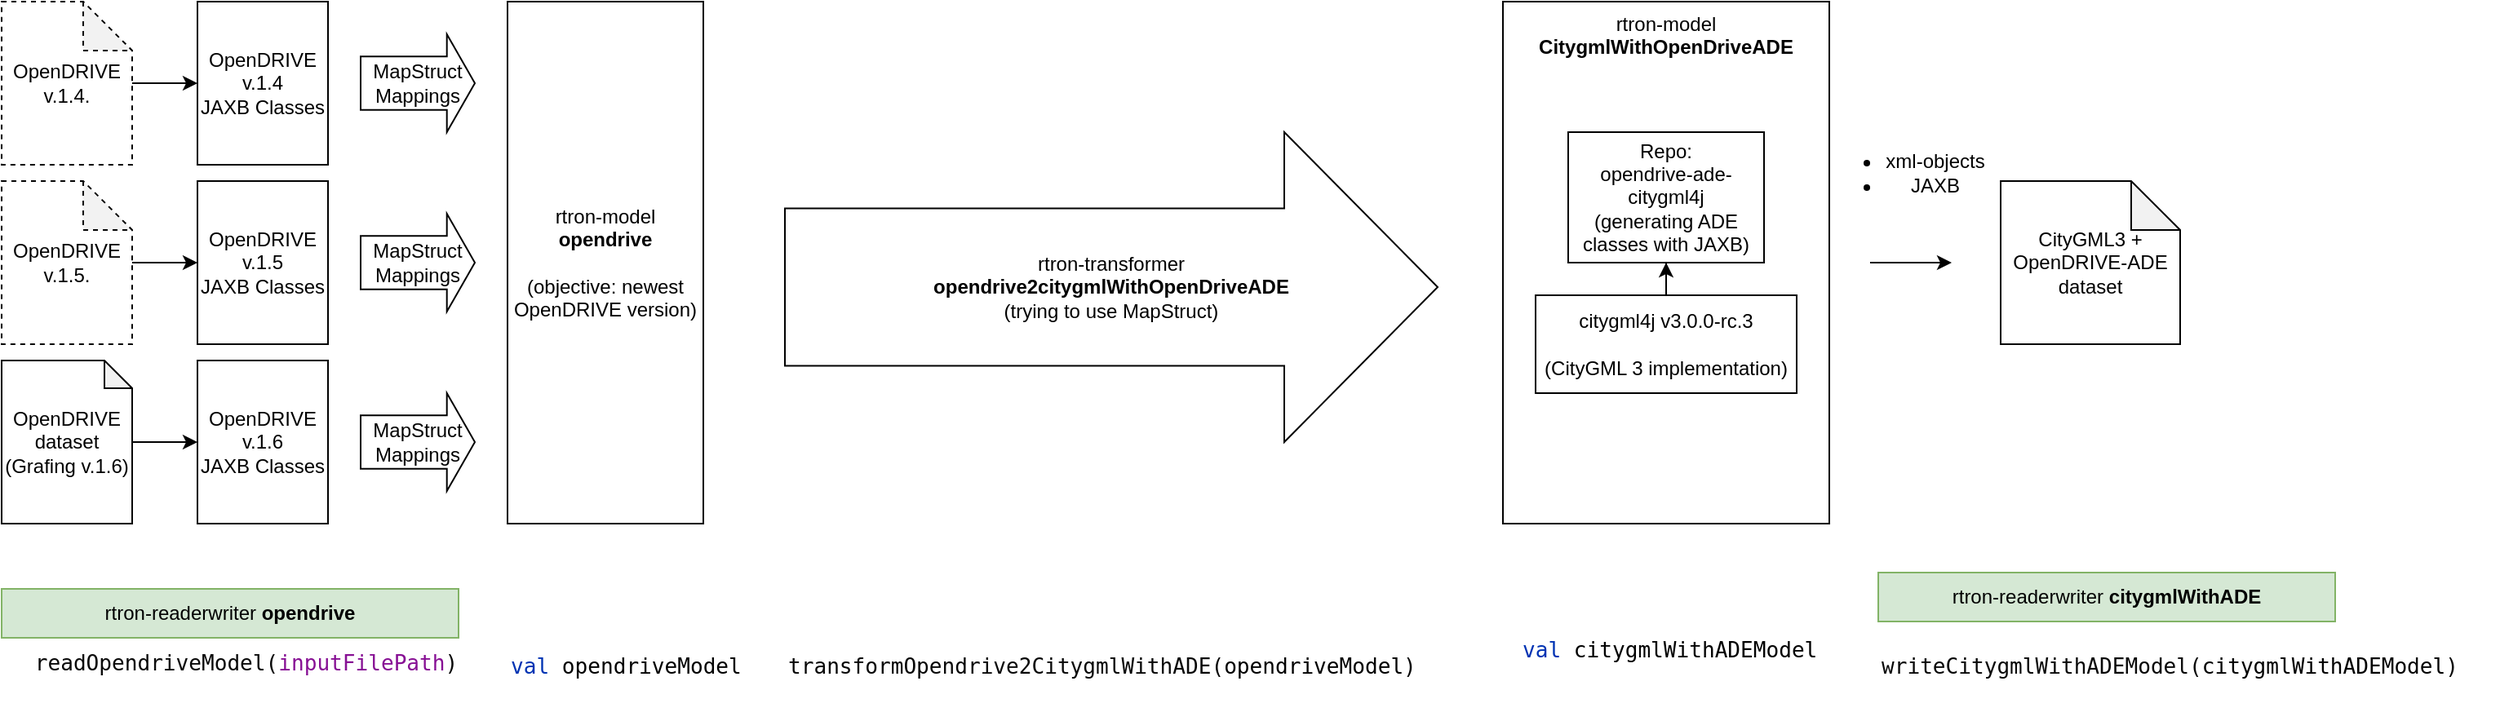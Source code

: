 <mxfile version="16.1.2" type="device"><diagram id="8HKgYoGjYJTmoJTl97uI" name="Page-1"><mxGraphModel dx="1718" dy="1021" grid="1" gridSize="10" guides="1" tooltips="1" connect="1" arrows="1" fold="1" page="1" pageScale="1" pageWidth="850" pageHeight="1100" math="0" shadow="0"><root><mxCell id="0"/><mxCell id="1" parent="0"/><mxCell id="Gz_JP64xu9kCZsUSGvBO-30" value="rtron-model&lt;br&gt;&lt;b&gt;CitygmlWithOpenDriveADE&lt;/b&gt;" style="rounded=0;whiteSpace=wrap;html=1;verticalAlign=top;" vertex="1" parent="1"><mxGeometry x="960" y="40" width="200" height="320" as="geometry"/></mxCell><mxCell id="Gz_JP64xu9kCZsUSGvBO-18" style="edgeStyle=orthogonalEdgeStyle;rounded=0;orthogonalLoop=1;jettySize=auto;html=1;entryX=0;entryY=0.5;entryDx=0;entryDy=0;" edge="1" parent="1" source="Gz_JP64xu9kCZsUSGvBO-2" target="Gz_JP64xu9kCZsUSGvBO-16"><mxGeometry relative="1" as="geometry"/></mxCell><mxCell id="Gz_JP64xu9kCZsUSGvBO-2" value="OpenDRIVE dataset&lt;br&gt;(Grafing v.1.6)" style="shape=note;whiteSpace=wrap;html=1;backgroundOutline=1;darkOpacity=0.05;size=17;" vertex="1" parent="1"><mxGeometry x="40" y="260" width="80" height="100" as="geometry"/></mxCell><mxCell id="Gz_JP64xu9kCZsUSGvBO-38" style="edgeStyle=orthogonalEdgeStyle;rounded=0;orthogonalLoop=1;jettySize=auto;html=1;entryX=0.5;entryY=1;entryDx=0;entryDy=0;" edge="1" parent="1" source="Gz_JP64xu9kCZsUSGvBO-4" target="Gz_JP64xu9kCZsUSGvBO-5"><mxGeometry relative="1" as="geometry"/></mxCell><mxCell id="Gz_JP64xu9kCZsUSGvBO-4" value="citygml4j&amp;nbsp;v3.0.0-rc.3&lt;br&gt;&lt;br&gt;(CityGML 3 implementation)" style="rounded=0;whiteSpace=wrap;html=1;" vertex="1" parent="1"><mxGeometry x="980" y="220" width="160" height="60" as="geometry"/></mxCell><mxCell id="Gz_JP64xu9kCZsUSGvBO-5" value="Repo:&lt;br&gt;opendrive-ade-citygml4j&lt;br&gt;(generating ADE classes with JAXB)" style="rounded=0;whiteSpace=wrap;html=1;" vertex="1" parent="1"><mxGeometry x="1000" y="120" width="120" height="80" as="geometry"/></mxCell><mxCell id="Gz_JP64xu9kCZsUSGvBO-6" value="CityGML3 + OpenDRIVE-ADE&lt;br&gt;dataset" style="shape=note;whiteSpace=wrap;html=1;backgroundOutline=1;darkOpacity=0.05;" vertex="1" parent="1"><mxGeometry x="1265" y="150" width="110" height="100" as="geometry"/></mxCell><mxCell id="Gz_JP64xu9kCZsUSGvBO-7" value="" style="endArrow=classic;html=1;rounded=0;" edge="1" parent="1"><mxGeometry width="50" height="50" relative="1" as="geometry"><mxPoint x="1185" y="200" as="sourcePoint"/><mxPoint x="1235" y="200" as="targetPoint"/></mxGeometry></mxCell><mxCell id="Gz_JP64xu9kCZsUSGvBO-8" value="&lt;ul&gt;&lt;li&gt;xml-objects&lt;/li&gt;&lt;li&gt;JAXB&lt;/li&gt;&lt;/ul&gt;" style="text;html=1;strokeColor=none;fillColor=none;align=center;verticalAlign=middle;whiteSpace=wrap;rounded=0;" vertex="1" parent="1"><mxGeometry x="1145" y="130" width="120" height="30" as="geometry"/></mxCell><mxCell id="Gz_JP64xu9kCZsUSGvBO-14" style="edgeStyle=orthogonalEdgeStyle;rounded=0;orthogonalLoop=1;jettySize=auto;html=1;entryX=0;entryY=0.5;entryDx=0;entryDy=0;" edge="1" parent="1" source="Gz_JP64xu9kCZsUSGvBO-9" target="Gz_JP64xu9kCZsUSGvBO-13"><mxGeometry relative="1" as="geometry"/></mxCell><mxCell id="Gz_JP64xu9kCZsUSGvBO-9" value="OpenDRIVE v.1.4." style="shape=note;whiteSpace=wrap;html=1;backgroundOutline=1;darkOpacity=0.05;dashed=1;" vertex="1" parent="1"><mxGeometry x="40" y="40" width="80" height="100" as="geometry"/></mxCell><mxCell id="Gz_JP64xu9kCZsUSGvBO-17" style="edgeStyle=orthogonalEdgeStyle;rounded=0;orthogonalLoop=1;jettySize=auto;html=1;entryX=0;entryY=0.5;entryDx=0;entryDy=0;" edge="1" parent="1" source="Gz_JP64xu9kCZsUSGvBO-10" target="Gz_JP64xu9kCZsUSGvBO-15"><mxGeometry relative="1" as="geometry"/></mxCell><mxCell id="Gz_JP64xu9kCZsUSGvBO-10" value="OpenDRIVE v.1.5." style="shape=note;whiteSpace=wrap;html=1;backgroundOutline=1;darkOpacity=0.05;dashed=1;" vertex="1" parent="1"><mxGeometry x="40" y="150" width="80" height="100" as="geometry"/></mxCell><mxCell id="Gz_JP64xu9kCZsUSGvBO-12" value="rtron-model &lt;b&gt;opendrive&lt;/b&gt;&lt;br&gt;&lt;br&gt;(objective: newest OpenDRIVE version)" style="rounded=0;whiteSpace=wrap;html=1;" vertex="1" parent="1"><mxGeometry x="350" y="40" width="120" height="320" as="geometry"/></mxCell><mxCell id="Gz_JP64xu9kCZsUSGvBO-13" value="OpenDRIVE v.1.4&lt;br&gt;JAXB Classes" style="rounded=0;whiteSpace=wrap;html=1;" vertex="1" parent="1"><mxGeometry x="160" y="40" width="80" height="100" as="geometry"/></mxCell><mxCell id="Gz_JP64xu9kCZsUSGvBO-15" value="OpenDRIVE v.1.5&lt;br&gt;JAXB Classes" style="rounded=0;whiteSpace=wrap;html=1;" vertex="1" parent="1"><mxGeometry x="160" y="150" width="80" height="100" as="geometry"/></mxCell><mxCell id="Gz_JP64xu9kCZsUSGvBO-16" value="OpenDRIVE v.1.6&lt;br&gt;JAXB Classes" style="rounded=0;whiteSpace=wrap;html=1;" vertex="1" parent="1"><mxGeometry x="160" y="260" width="80" height="100" as="geometry"/></mxCell><mxCell id="Gz_JP64xu9kCZsUSGvBO-20" value="MapStruct Mappings" style="shape=singleArrow;whiteSpace=wrap;html=1;arrowWidth=0.546;arrowSize=0.245;" vertex="1" parent="1"><mxGeometry x="260" y="60" width="70" height="60" as="geometry"/></mxCell><mxCell id="Gz_JP64xu9kCZsUSGvBO-21" value="MapStruct Mappings" style="shape=singleArrow;whiteSpace=wrap;html=1;arrowWidth=0.546;arrowSize=0.245;" vertex="1" parent="1"><mxGeometry x="260" y="170" width="70" height="60" as="geometry"/></mxCell><mxCell id="Gz_JP64xu9kCZsUSGvBO-22" value="MapStruct Mappings" style="shape=singleArrow;whiteSpace=wrap;html=1;arrowWidth=0.546;arrowSize=0.245;" vertex="1" parent="1"><mxGeometry x="260" y="280" width="70" height="60" as="geometry"/></mxCell><mxCell id="Gz_JP64xu9kCZsUSGvBO-26" value="&lt;pre style=&quot;background-color: #ffffff ; color: #080808 ; font-family: &amp;#34;jetbrains mono&amp;#34; , monospace ; font-size: 9.8pt&quot;&gt;readOpendriveModel(&lt;span style=&quot;color: #871094&quot;&gt;inputFilePath&lt;/span&gt;)&lt;/pre&gt;" style="text;html=1;strokeColor=none;fillColor=none;align=center;verticalAlign=middle;whiteSpace=wrap;rounded=0;" vertex="1" parent="1"><mxGeometry x="40" y="430" width="300" height="30" as="geometry"/></mxCell><mxCell id="Gz_JP64xu9kCZsUSGvBO-31" value="rtron-transformer&lt;br&gt;&lt;b&gt;opendrive2citygmlWithOpenDriveADE&lt;/b&gt;&lt;br&gt;(trying to use MapStruct)" style="shape=singleArrow;whiteSpace=wrap;html=1;arrowWidth=0.508;arrowSize=0.235;" vertex="1" parent="1"><mxGeometry x="520" y="120" width="400" height="190" as="geometry"/></mxCell><mxCell id="Gz_JP64xu9kCZsUSGvBO-32" value="rtron-readerwriter &lt;b&gt;opendrive&lt;/b&gt;" style="rounded=0;whiteSpace=wrap;html=1;fillColor=#d5e8d4;strokeColor=#82b366;" vertex="1" parent="1"><mxGeometry x="40" y="400" width="280" height="30" as="geometry"/></mxCell><mxCell id="Gz_JP64xu9kCZsUSGvBO-33" value="&lt;pre style=&quot;background-color: #ffffff ; color: #080808 ; font-family: &amp;quot;jetbrains mono&amp;quot; , monospace ; font-size: 9.8pt&quot;&gt;&lt;span style=&quot;color: #0033b3&quot;&gt;val &lt;/span&gt;&lt;span style=&quot;color: #000000&quot;&gt;opendriveModel&lt;/span&gt;&lt;/pre&gt;" style="text;whiteSpace=wrap;html=1;" vertex="1" parent="1"><mxGeometry x="350" y="420" width="170" height="40" as="geometry"/></mxCell><mxCell id="Gz_JP64xu9kCZsUSGvBO-34" value="rtron-readerwriter&amp;nbsp;&lt;b&gt;citygmlWithADE&lt;/b&gt;" style="rounded=0;whiteSpace=wrap;html=1;fillColor=#d5e8d4;strokeColor=#82b366;" vertex="1" parent="1"><mxGeometry x="1190" y="390" width="280" height="30" as="geometry"/></mxCell><mxCell id="Gz_JP64xu9kCZsUSGvBO-35" value="&lt;pre style=&quot;background-color: #ffffff ; color: #080808 ; font-family: &amp;#34;jetbrains mono&amp;#34; , monospace ; font-size: 9.8pt&quot;&gt;transformOpendrive2CitygmlWithADE(&lt;span style=&quot;color: #000000&quot;&gt;opendriveModel&lt;/span&gt;)&lt;/pre&gt;" style="text;whiteSpace=wrap;html=1;" vertex="1" parent="1"><mxGeometry x="520" y="420" width="400" height="60" as="geometry"/></mxCell><mxCell id="Gz_JP64xu9kCZsUSGvBO-36" value="&lt;pre style=&quot;font-style: normal ; font-weight: 400 ; letter-spacing: normal ; text-align: left ; text-indent: 0px ; text-transform: none ; word-spacing: 0px ; background-color: rgb(255 , 255 , 255) ; color: rgb(8 , 8 , 8) ; font-family: &amp;quot;jetbrains mono&amp;quot; , monospace ; font-size: 9.8pt&quot;&gt;&lt;span style=&quot;color: rgb(0 , 51 , 179)&quot;&gt;val &lt;/span&gt;&lt;span style=&quot;color: rgb(0 , 0 , 0)&quot;&gt;citygmlWithADEModel&lt;/span&gt;&lt;/pre&gt;" style="text;whiteSpace=wrap;html=1;" vertex="1" parent="1"><mxGeometry x="970" y="410" width="210" height="60" as="geometry"/></mxCell><mxCell id="Gz_JP64xu9kCZsUSGvBO-37" value="&lt;pre style=&quot;background-color: #ffffff ; color: #080808 ; font-family: &amp;#34;jetbrains mono&amp;#34; , monospace ; font-size: 9.8pt&quot;&gt;writeCitygmlWithADEModel(&lt;span style=&quot;color: #000000&quot;&gt;citygmlWithADEModel&lt;/span&gt;)&lt;/pre&gt;" style="text;whiteSpace=wrap;html=1;" vertex="1" parent="1"><mxGeometry x="1190" y="420" width="380" height="50" as="geometry"/></mxCell></root></mxGraphModel></diagram></mxfile>